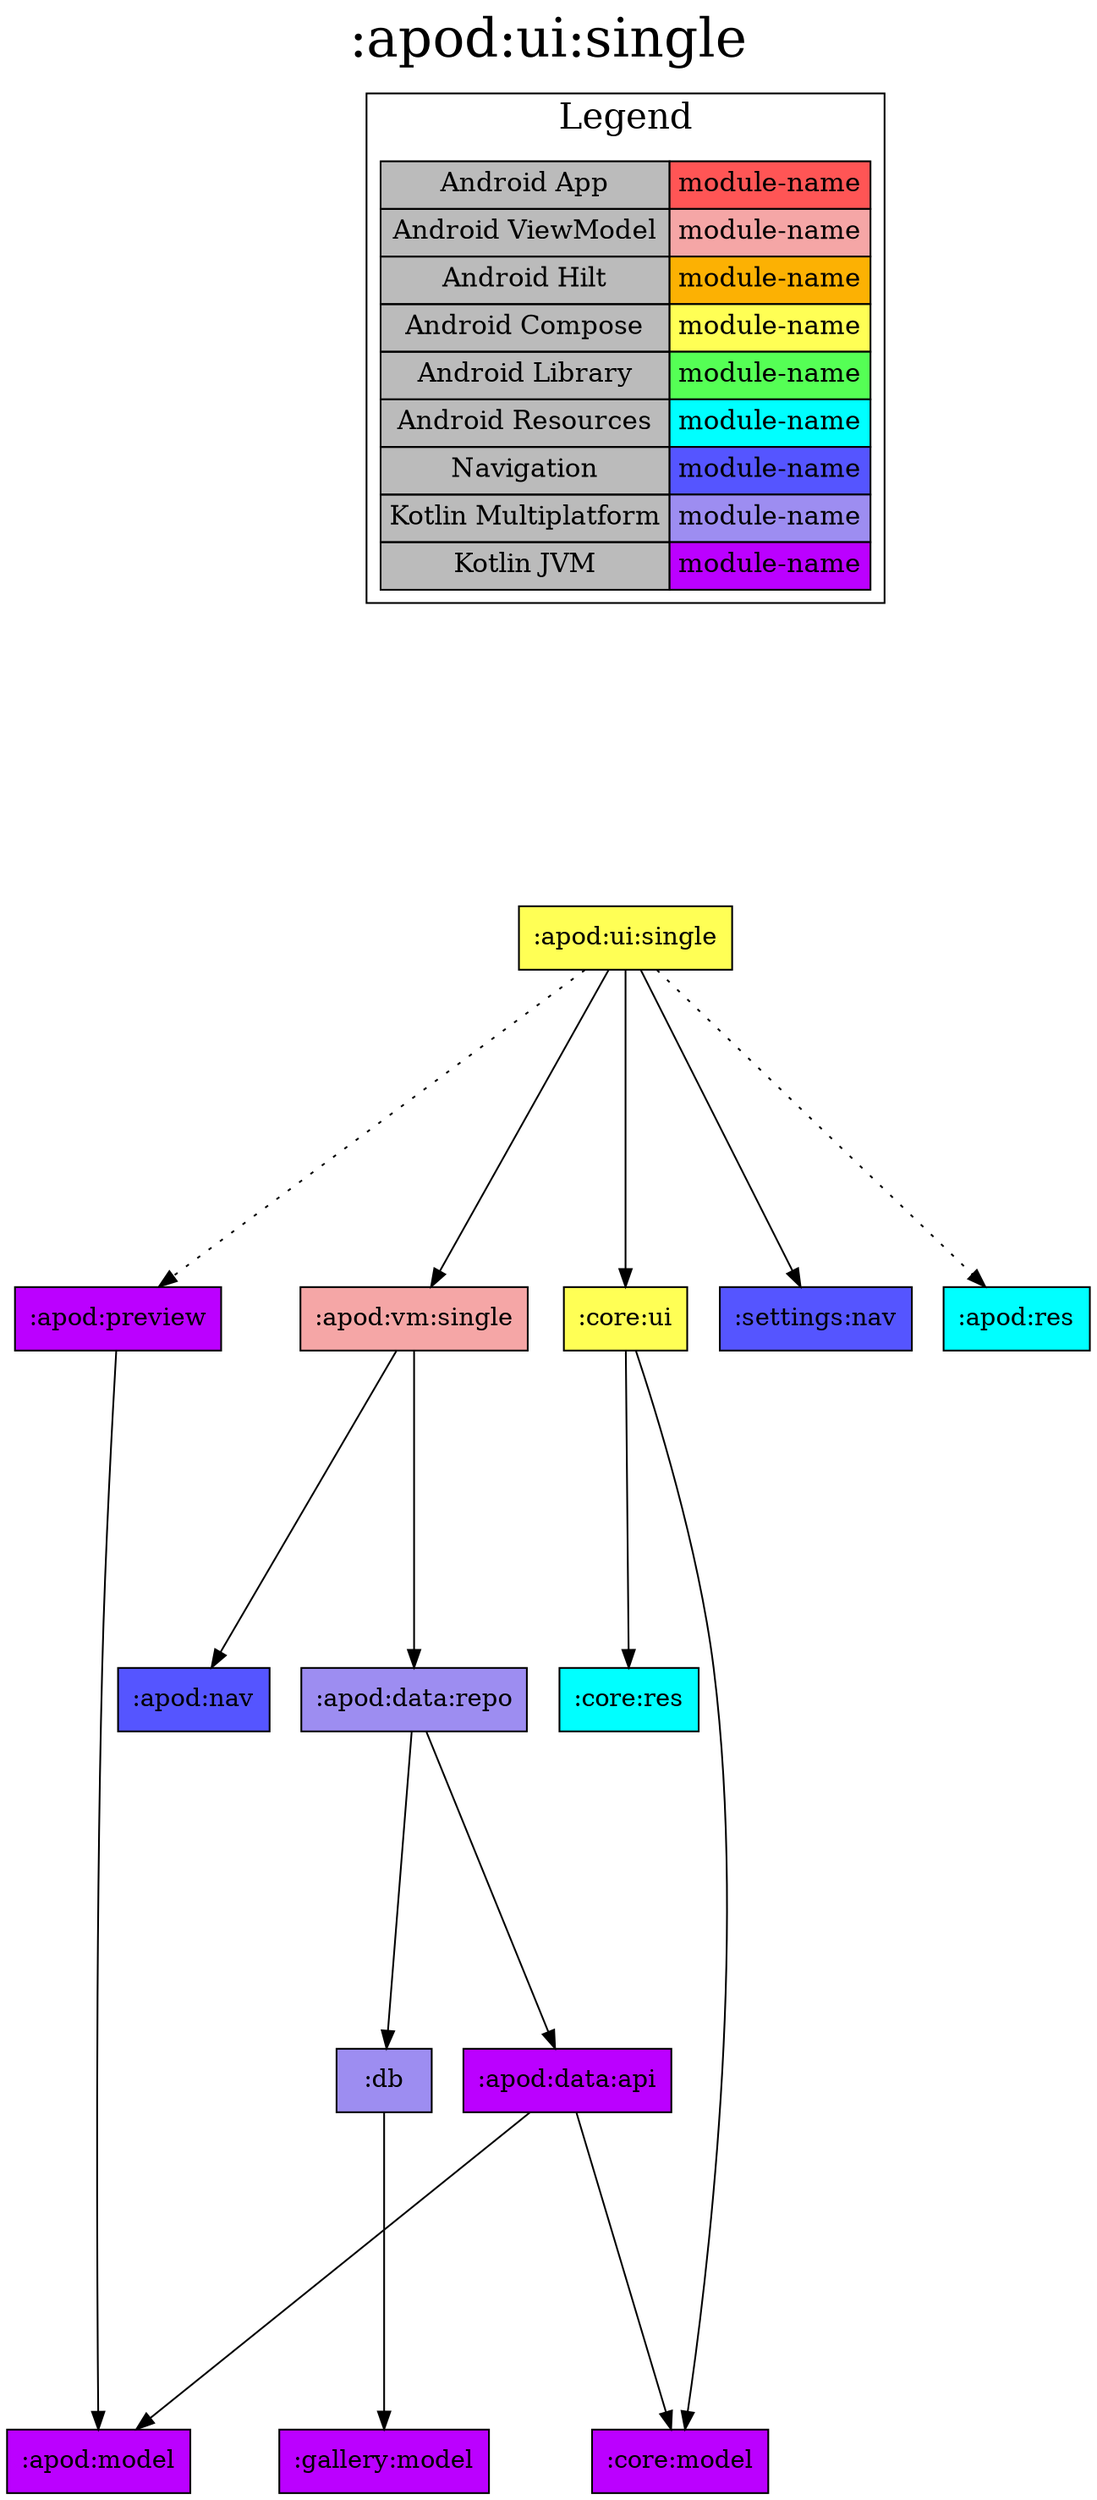 digraph {
edge ["dir"="forward"]
graph ["dpi"="100","label"=":apod:ui:single","labelloc"="t","fontsize"="30","ranksep"="2.5","rankdir"="TB"]
node ["style"="filled"]
":apod:ui:single" ["fillcolor"="#FFFF55","shape"="box"]
":apod:vm:single" ["fillcolor"="#F5A6A6","shape"="box"]
":apod:data:repo" ["fillcolor"="#9D8DF1","shape"="box"]
":apod:data:api" ["fillcolor"="#BB00FF","shape"="box"]
":apod:model" ["fillcolor"="#BB00FF","shape"="box"]
":core:model" ["fillcolor"="#BB00FF","shape"="box"]
":db" ["fillcolor"="#9D8DF1","shape"="box"]
":gallery:model" ["fillcolor"="#BB00FF","shape"="box"]
":apod:nav" ["fillcolor"="#5555FF","shape"="box"]
":core:ui" ["fillcolor"="#FFFF55","shape"="box"]
":core:res" ["fillcolor"="#00FFFF","shape"="box"]
":settings:nav" ["fillcolor"="#5555FF","shape"="box"]
":apod:preview" ["fillcolor"="#BB00FF","shape"="box"]
":apod:res" ["fillcolor"="#00FFFF","shape"="box"]
{
edge ["dir"="none"]
graph ["rank"="same"]
}
":apod:ui:single" -> ":apod:vm:single"
":apod:ui:single" -> ":core:ui"
":apod:ui:single" -> ":settings:nav"
":apod:ui:single" -> ":apod:preview" ["style"="dotted"]
":apod:ui:single" -> ":apod:res" ["style"="dotted"]
":apod:vm:single" -> ":apod:data:repo"
":apod:vm:single" -> ":apod:nav"
":apod:data:repo" -> ":apod:data:api"
":apod:data:repo" -> ":db"
":apod:data:api" -> ":apod:model"
":apod:data:api" -> ":core:model"
":db" -> ":gallery:model"
":core:ui" -> ":core:model"
":core:ui" -> ":core:res"
":apod:preview" -> ":apod:model"
subgraph "cluster_legend" {
edge ["dir"="none"]
graph ["label"="Legend","fontsize"="20"]
"Legend" ["style"="filled","fillcolor"="#bbbbbb","shape"="none","margin"="0","fontsize"="15","label"=<
<TABLE BORDER="0" CELLBORDER="1" CELLSPACING="0" CELLPADDING="4">
<TR><TD>Android App</TD><TD BGCOLOR="#FF5555">module-name</TD></TR>
<TR><TD>Android ViewModel</TD><TD BGCOLOR="#F5A6A6">module-name</TD></TR>
<TR><TD>Android Hilt</TD><TD BGCOLOR="#FCB103">module-name</TD></TR>
<TR><TD>Android Compose</TD><TD BGCOLOR="#FFFF55">module-name</TD></TR>
<TR><TD>Android Library</TD><TD BGCOLOR="#55FF55">module-name</TD></TR>
<TR><TD>Android Resources</TD><TD BGCOLOR="#00FFFF">module-name</TD></TR>
<TR><TD>Navigation</TD><TD BGCOLOR="#5555FF">module-name</TD></TR>
<TR><TD>Kotlin Multiplatform</TD><TD BGCOLOR="#9D8DF1">module-name</TD></TR>
<TR><TD>Kotlin JVM</TD><TD BGCOLOR="#BB00FF">module-name</TD></TR>
</TABLE>
>]
} -> ":apod:ui:single" ["style"="invis"]
}